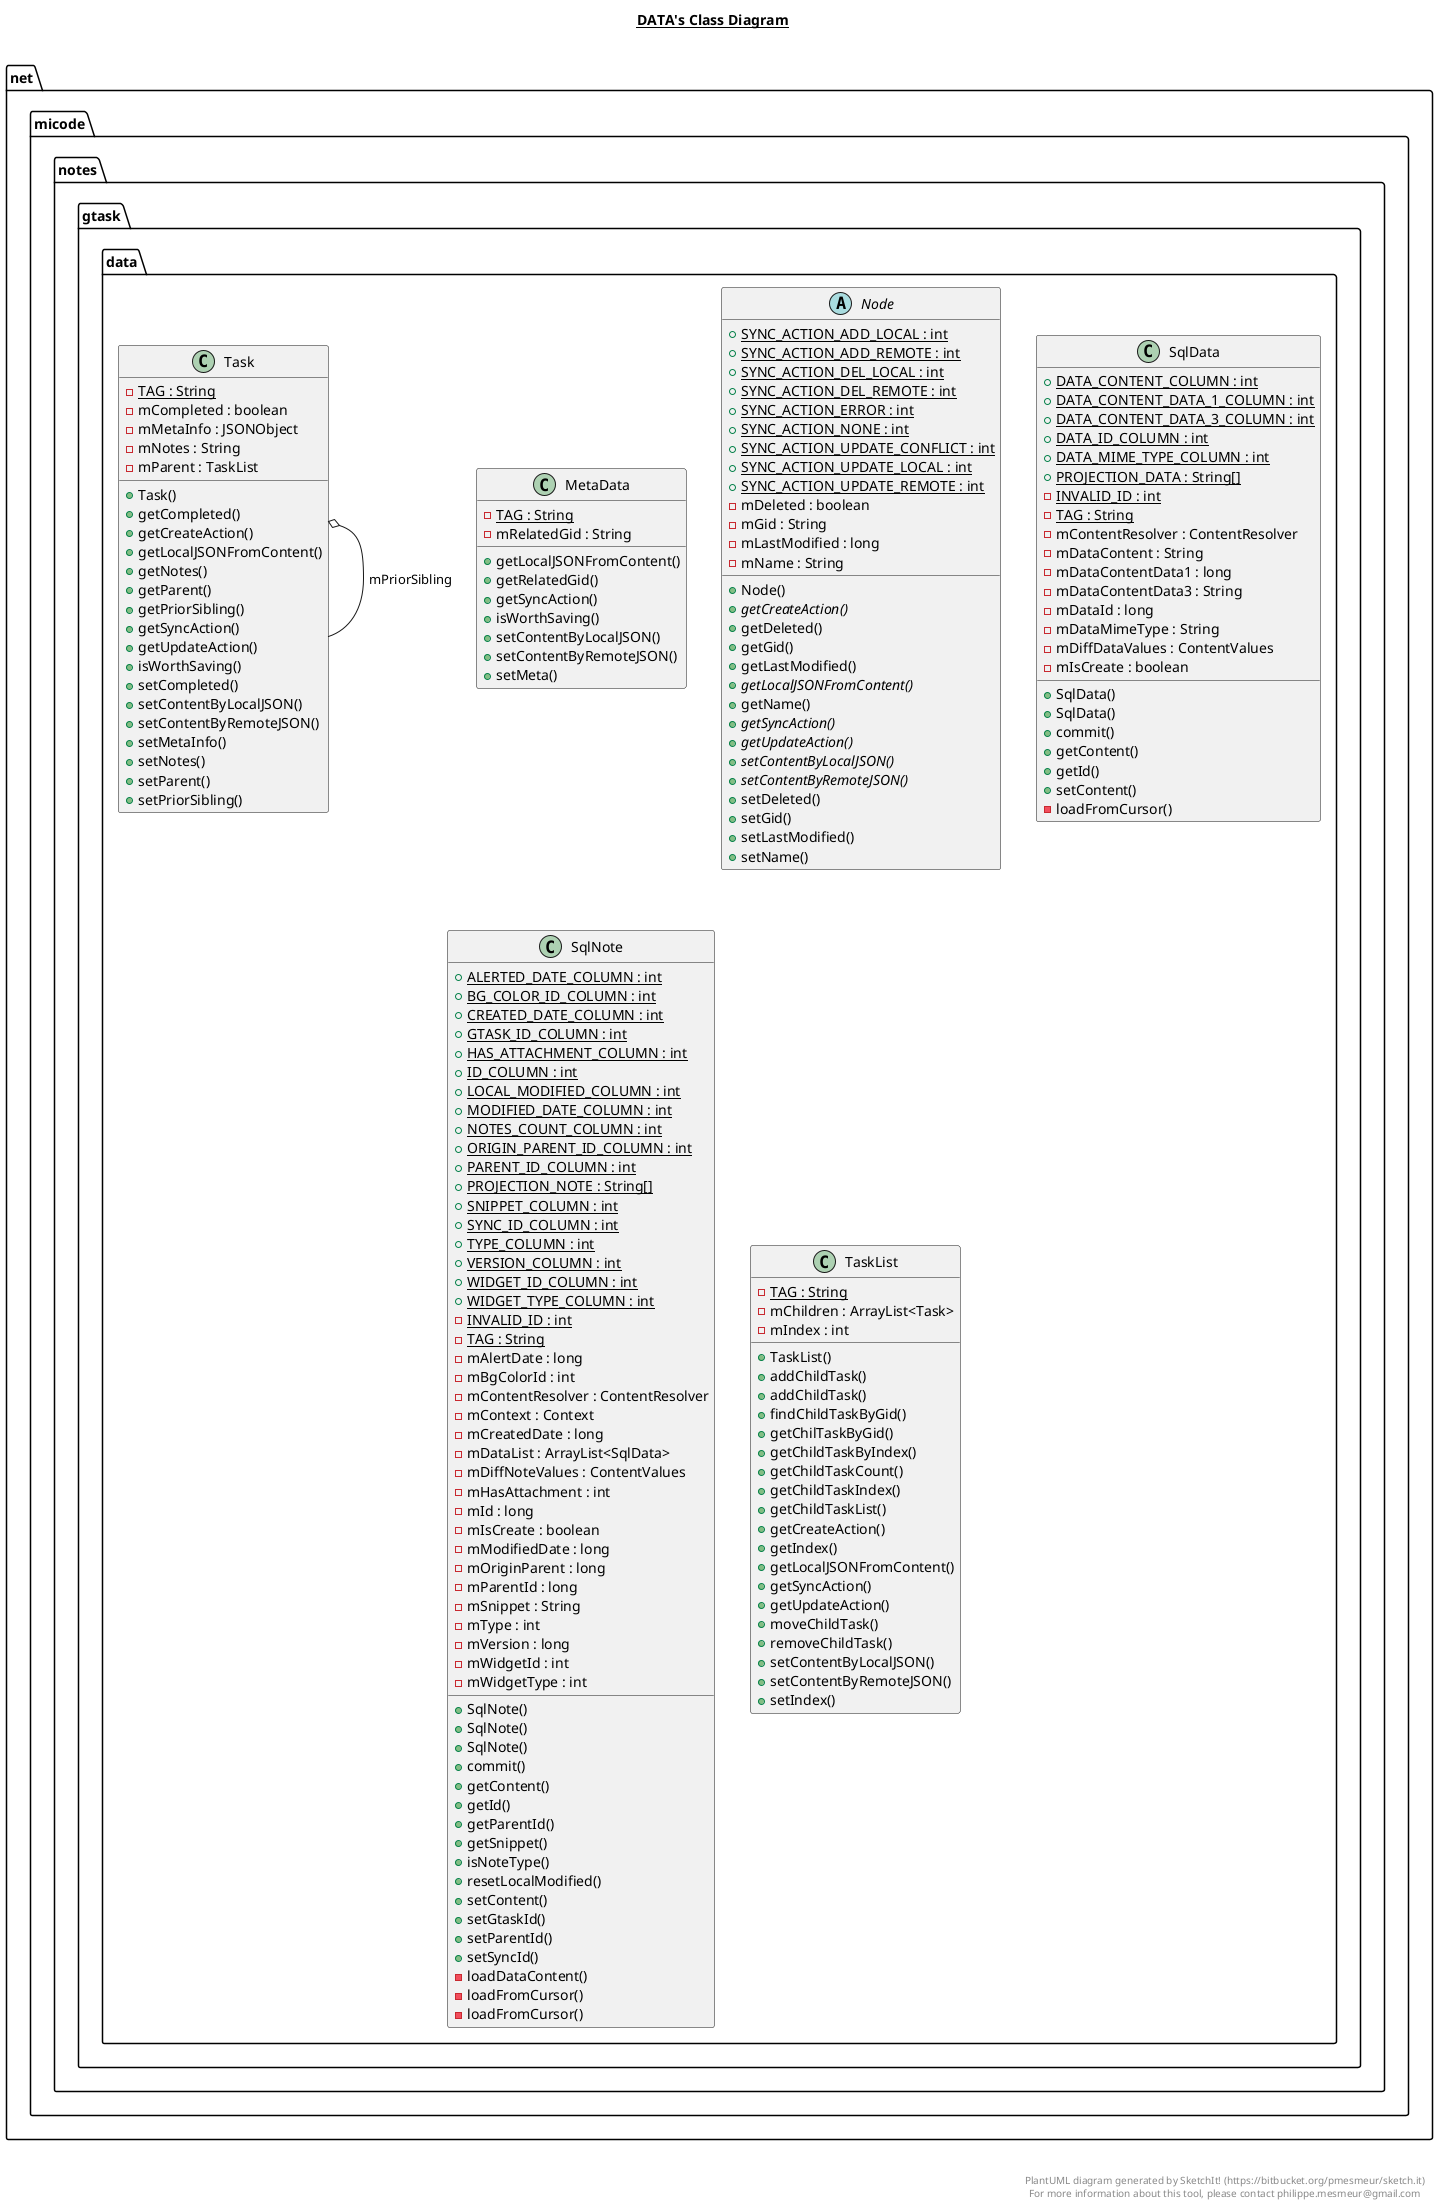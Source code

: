 @startuml

title __DATA's Class Diagram__\n

  namespace net.micode.notes {
    namespace gtask.data {
      class net.micode.notes.gtask.data.MetaData {
          {static} - TAG : String
          - mRelatedGid : String
          + getLocalJSONFromContent()
          + getRelatedGid()
          + getSyncAction()
          + isWorthSaving()
          + setContentByLocalJSON()
          + setContentByRemoteJSON()
          + setMeta()
      }
    }
  }
  

  namespace net.micode.notes {
    namespace gtask.data {
      abstract class net.micode.notes.gtask.data.Node {
          {static} + SYNC_ACTION_ADD_LOCAL : int
          {static} + SYNC_ACTION_ADD_REMOTE : int
          {static} + SYNC_ACTION_DEL_LOCAL : int
          {static} + SYNC_ACTION_DEL_REMOTE : int
          {static} + SYNC_ACTION_ERROR : int
          {static} + SYNC_ACTION_NONE : int
          {static} + SYNC_ACTION_UPDATE_CONFLICT : int
          {static} + SYNC_ACTION_UPDATE_LOCAL : int
          {static} + SYNC_ACTION_UPDATE_REMOTE : int
          - mDeleted : boolean
          - mGid : String
          - mLastModified : long
          - mName : String
          + Node()
          {abstract} + getCreateAction()
          + getDeleted()
          + getGid()
          + getLastModified()
          {abstract} + getLocalJSONFromContent()
          + getName()
          {abstract} + getSyncAction()
          {abstract} + getUpdateAction()
          {abstract} + setContentByLocalJSON()
          {abstract} + setContentByRemoteJSON()
          + setDeleted()
          + setGid()
          + setLastModified()
          + setName()
      }
    }
  }
  

  namespace net.micode.notes {
    namespace gtask.data {
      class net.micode.notes.gtask.data.SqlData {
          {static} + DATA_CONTENT_COLUMN : int
          {static} + DATA_CONTENT_DATA_1_COLUMN : int
          {static} + DATA_CONTENT_DATA_3_COLUMN : int
          {static} + DATA_ID_COLUMN : int
          {static} + DATA_MIME_TYPE_COLUMN : int
          {static} + PROJECTION_DATA : String[]
          {static} - INVALID_ID : int
          {static} - TAG : String
          - mContentResolver : ContentResolver
          - mDataContent : String
          - mDataContentData1 : long
          - mDataContentData3 : String
          - mDataId : long
          - mDataMimeType : String
          - mDiffDataValues : ContentValues
          - mIsCreate : boolean
          + SqlData()
          + SqlData()
          + commit()
          + getContent()
          + getId()
          + setContent()
          - loadFromCursor()
      }
    }
  }
  

  namespace net.micode.notes {
    namespace gtask.data {
      class net.micode.notes.gtask.data.SqlNote {
          {static} + ALERTED_DATE_COLUMN : int
          {static} + BG_COLOR_ID_COLUMN : int
          {static} + CREATED_DATE_COLUMN : int
          {static} + GTASK_ID_COLUMN : int
          {static} + HAS_ATTACHMENT_COLUMN : int
          {static} + ID_COLUMN : int
          {static} + LOCAL_MODIFIED_COLUMN : int
          {static} + MODIFIED_DATE_COLUMN : int
          {static} + NOTES_COUNT_COLUMN : int
          {static} + ORIGIN_PARENT_ID_COLUMN : int
          {static} + PARENT_ID_COLUMN : int
          {static} + PROJECTION_NOTE : String[]
          {static} + SNIPPET_COLUMN : int
          {static} + SYNC_ID_COLUMN : int
          {static} + TYPE_COLUMN : int
          {static} + VERSION_COLUMN : int
          {static} + WIDGET_ID_COLUMN : int
          {static} + WIDGET_TYPE_COLUMN : int
          {static} - INVALID_ID : int
          {static} - TAG : String
          - mAlertDate : long
          - mBgColorId : int
          - mContentResolver : ContentResolver
          - mContext : Context
          - mCreatedDate : long
          - mDataList : ArrayList<SqlData>
          - mDiffNoteValues : ContentValues
          - mHasAttachment : int
          - mId : long
          - mIsCreate : boolean
          - mModifiedDate : long
          - mOriginParent : long
          - mParentId : long
          - mSnippet : String
          - mType : int
          - mVersion : long
          - mWidgetId : int
          - mWidgetType : int
          + SqlNote()
          + SqlNote()
          + SqlNote()
          + commit()
          + getContent()
          + getId()
          + getParentId()
          + getSnippet()
          + isNoteType()
          + resetLocalModified()
          + setContent()
          + setGtaskId()
          + setParentId()
          + setSyncId()
          - loadDataContent()
          - loadFromCursor()
          - loadFromCursor()
      }
    }
  }
  

  namespace net.micode.notes {
    namespace gtask.data {
      class net.micode.notes.gtask.data.Task {
          {static} - TAG : String
          - mCompleted : boolean
          - mMetaInfo : JSONObject
          - mNotes : String
          - mParent : TaskList
          + Task()
          + getCompleted()
          + getCreateAction()
          + getLocalJSONFromContent()
          + getNotes()
          + getParent()
          + getPriorSibling()
          + getSyncAction()
          + getUpdateAction()
          + isWorthSaving()
          + setCompleted()
          + setContentByLocalJSON()
          + setContentByRemoteJSON()
          + setMetaInfo()
          + setNotes()
          + setParent()
          + setPriorSibling()
      }
    }
  }
  

  namespace net.micode.notes {
    namespace gtask.data {
      class net.micode.notes.gtask.data.TaskList {
          {static} - TAG : String
          - mChildren : ArrayList<Task>
          - mIndex : int
          + TaskList()
          + addChildTask()
          + addChildTask()
          + findChildTaskByGid()
          + getChilTaskByGid()
          + getChildTaskByIndex()
          + getChildTaskCount()
          + getChildTaskIndex()
          + getChildTaskList()
          + getCreateAction()
          + getIndex()
          + getLocalJSONFromContent()
          + getSyncAction()
          + getUpdateAction()
          + moveChildTask()
          + removeChildTask()
          + setContentByLocalJSON()
          + setContentByRemoteJSON()
          + setIndex()
      }
    }
  }
  

  net.micode.notes.gtask.data.Task o-- net.micode.notes.gtask.data.Task : mPriorSibling


right footer


PlantUML diagram generated by SketchIt! (https://bitbucket.org/pmesmeur/sketch.it)
For more information about this tool, please contact philippe.mesmeur@gmail.com
endfooter

@enduml
